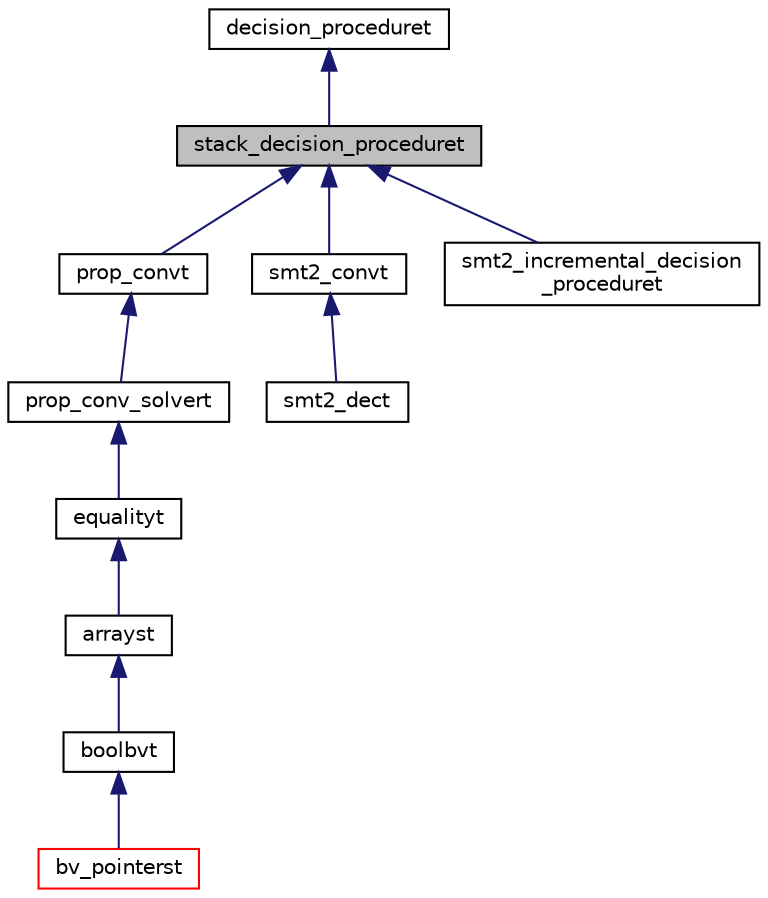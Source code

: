 digraph "stack_decision_proceduret"
{
 // LATEX_PDF_SIZE
  bgcolor="transparent";
  edge [fontname="Helvetica",fontsize="10",labelfontname="Helvetica",labelfontsize="10"];
  node [fontname="Helvetica",fontsize="10",shape=record];
  Node1 [label="stack_decision_proceduret",height=0.2,width=0.4,color="black", fillcolor="grey75", style="filled", fontcolor="black",tooltip=" "];
  Node2 -> Node1 [dir="back",color="midnightblue",fontsize="10",style="solid",fontname="Helvetica"];
  Node2 [label="decision_proceduret",height=0.2,width=0.4,color="black",URL="$classdecision__proceduret.html",tooltip=" "];
  Node1 -> Node3 [dir="back",color="midnightblue",fontsize="10",style="solid",fontname="Helvetica"];
  Node3 [label="prop_convt",height=0.2,width=0.4,color="black",URL="$classprop__convt.html",tooltip=" "];
  Node3 -> Node4 [dir="back",color="midnightblue",fontsize="10",style="solid",fontname="Helvetica"];
  Node4 [label="prop_conv_solvert",height=0.2,width=0.4,color="black",URL="$classprop__conv__solvert.html",tooltip=" "];
  Node4 -> Node5 [dir="back",color="midnightblue",fontsize="10",style="solid",fontname="Helvetica"];
  Node5 [label="equalityt",height=0.2,width=0.4,color="black",URL="$classequalityt.html",tooltip=" "];
  Node5 -> Node6 [dir="back",color="midnightblue",fontsize="10",style="solid",fontname="Helvetica"];
  Node6 [label="arrayst",height=0.2,width=0.4,color="black",URL="$classarrayst.html",tooltip=" "];
  Node6 -> Node7 [dir="back",color="midnightblue",fontsize="10",style="solid",fontname="Helvetica"];
  Node7 [label="boolbvt",height=0.2,width=0.4,color="black",URL="$classboolbvt.html",tooltip=" "];
  Node7 -> Node8 [dir="back",color="midnightblue",fontsize="10",style="solid",fontname="Helvetica"];
  Node8 [label="bv_pointerst",height=0.2,width=0.4,color="red",URL="$classbv__pointerst.html",tooltip=" "];
  Node1 -> Node13 [dir="back",color="midnightblue",fontsize="10",style="solid",fontname="Helvetica"];
  Node13 [label="smt2_convt",height=0.2,width=0.4,color="black",URL="$classsmt2__convt.html",tooltip=" "];
  Node13 -> Node14 [dir="back",color="midnightblue",fontsize="10",style="solid",fontname="Helvetica"];
  Node14 [label="smt2_dect",height=0.2,width=0.4,color="black",URL="$classsmt2__dect.html",tooltip="Decision procedure interface for various SMT 2.x solvers."];
  Node1 -> Node15 [dir="back",color="midnightblue",fontsize="10",style="solid",fontname="Helvetica"];
  Node15 [label="smt2_incremental_decision\l_proceduret",height=0.2,width=0.4,color="black",URL="$classsmt2__incremental__decision__proceduret.html",tooltip=" "];
}

